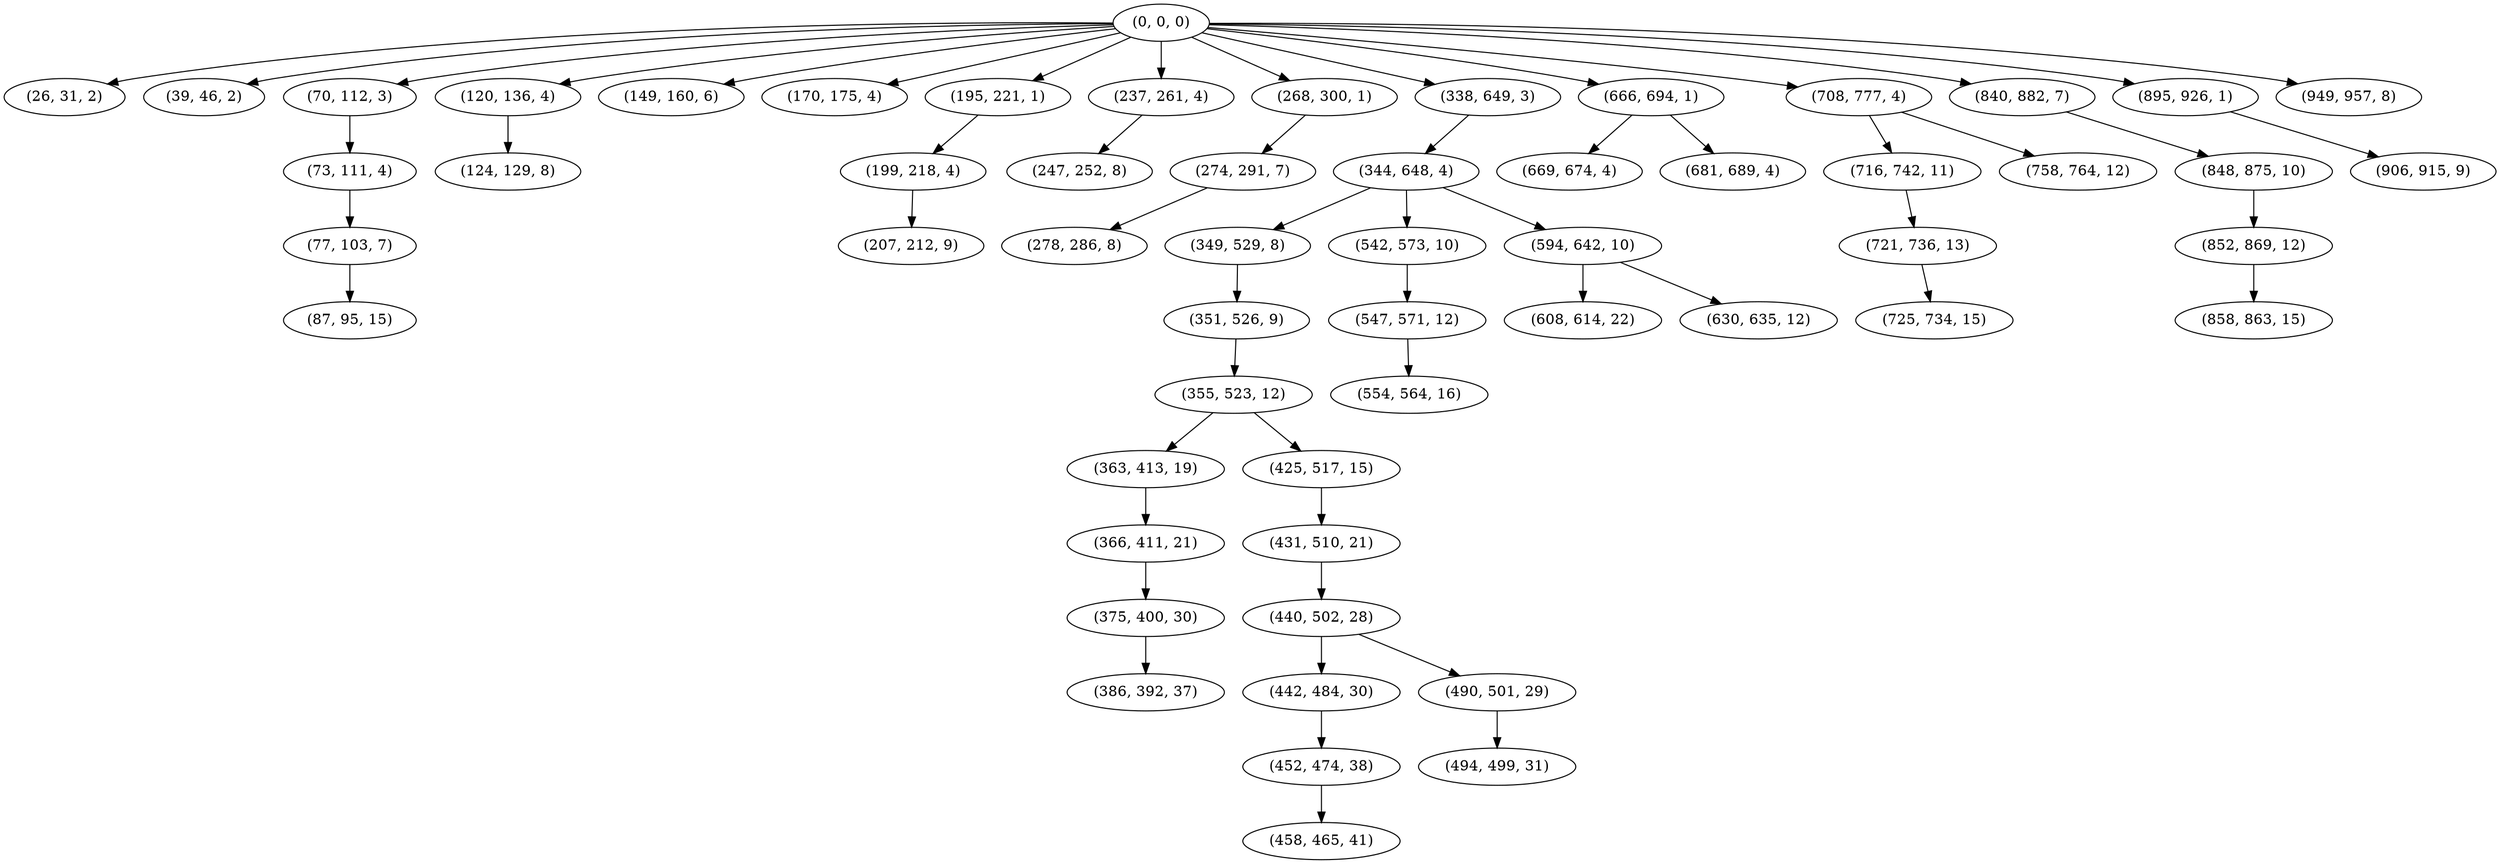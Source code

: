 digraph tree {
    "(0, 0, 0)";
    "(26, 31, 2)";
    "(39, 46, 2)";
    "(70, 112, 3)";
    "(73, 111, 4)";
    "(77, 103, 7)";
    "(87, 95, 15)";
    "(120, 136, 4)";
    "(124, 129, 8)";
    "(149, 160, 6)";
    "(170, 175, 4)";
    "(195, 221, 1)";
    "(199, 218, 4)";
    "(207, 212, 9)";
    "(237, 261, 4)";
    "(247, 252, 8)";
    "(268, 300, 1)";
    "(274, 291, 7)";
    "(278, 286, 8)";
    "(338, 649, 3)";
    "(344, 648, 4)";
    "(349, 529, 8)";
    "(351, 526, 9)";
    "(355, 523, 12)";
    "(363, 413, 19)";
    "(366, 411, 21)";
    "(375, 400, 30)";
    "(386, 392, 37)";
    "(425, 517, 15)";
    "(431, 510, 21)";
    "(440, 502, 28)";
    "(442, 484, 30)";
    "(452, 474, 38)";
    "(458, 465, 41)";
    "(490, 501, 29)";
    "(494, 499, 31)";
    "(542, 573, 10)";
    "(547, 571, 12)";
    "(554, 564, 16)";
    "(594, 642, 10)";
    "(608, 614, 22)";
    "(630, 635, 12)";
    "(666, 694, 1)";
    "(669, 674, 4)";
    "(681, 689, 4)";
    "(708, 777, 4)";
    "(716, 742, 11)";
    "(721, 736, 13)";
    "(725, 734, 15)";
    "(758, 764, 12)";
    "(840, 882, 7)";
    "(848, 875, 10)";
    "(852, 869, 12)";
    "(858, 863, 15)";
    "(895, 926, 1)";
    "(906, 915, 9)";
    "(949, 957, 8)";
    "(0, 0, 0)" -> "(26, 31, 2)";
    "(0, 0, 0)" -> "(39, 46, 2)";
    "(0, 0, 0)" -> "(70, 112, 3)";
    "(0, 0, 0)" -> "(120, 136, 4)";
    "(0, 0, 0)" -> "(149, 160, 6)";
    "(0, 0, 0)" -> "(170, 175, 4)";
    "(0, 0, 0)" -> "(195, 221, 1)";
    "(0, 0, 0)" -> "(237, 261, 4)";
    "(0, 0, 0)" -> "(268, 300, 1)";
    "(0, 0, 0)" -> "(338, 649, 3)";
    "(0, 0, 0)" -> "(666, 694, 1)";
    "(0, 0, 0)" -> "(708, 777, 4)";
    "(0, 0, 0)" -> "(840, 882, 7)";
    "(0, 0, 0)" -> "(895, 926, 1)";
    "(0, 0, 0)" -> "(949, 957, 8)";
    "(70, 112, 3)" -> "(73, 111, 4)";
    "(73, 111, 4)" -> "(77, 103, 7)";
    "(77, 103, 7)" -> "(87, 95, 15)";
    "(120, 136, 4)" -> "(124, 129, 8)";
    "(195, 221, 1)" -> "(199, 218, 4)";
    "(199, 218, 4)" -> "(207, 212, 9)";
    "(237, 261, 4)" -> "(247, 252, 8)";
    "(268, 300, 1)" -> "(274, 291, 7)";
    "(274, 291, 7)" -> "(278, 286, 8)";
    "(338, 649, 3)" -> "(344, 648, 4)";
    "(344, 648, 4)" -> "(349, 529, 8)";
    "(344, 648, 4)" -> "(542, 573, 10)";
    "(344, 648, 4)" -> "(594, 642, 10)";
    "(349, 529, 8)" -> "(351, 526, 9)";
    "(351, 526, 9)" -> "(355, 523, 12)";
    "(355, 523, 12)" -> "(363, 413, 19)";
    "(355, 523, 12)" -> "(425, 517, 15)";
    "(363, 413, 19)" -> "(366, 411, 21)";
    "(366, 411, 21)" -> "(375, 400, 30)";
    "(375, 400, 30)" -> "(386, 392, 37)";
    "(425, 517, 15)" -> "(431, 510, 21)";
    "(431, 510, 21)" -> "(440, 502, 28)";
    "(440, 502, 28)" -> "(442, 484, 30)";
    "(440, 502, 28)" -> "(490, 501, 29)";
    "(442, 484, 30)" -> "(452, 474, 38)";
    "(452, 474, 38)" -> "(458, 465, 41)";
    "(490, 501, 29)" -> "(494, 499, 31)";
    "(542, 573, 10)" -> "(547, 571, 12)";
    "(547, 571, 12)" -> "(554, 564, 16)";
    "(594, 642, 10)" -> "(608, 614, 22)";
    "(594, 642, 10)" -> "(630, 635, 12)";
    "(666, 694, 1)" -> "(669, 674, 4)";
    "(666, 694, 1)" -> "(681, 689, 4)";
    "(708, 777, 4)" -> "(716, 742, 11)";
    "(708, 777, 4)" -> "(758, 764, 12)";
    "(716, 742, 11)" -> "(721, 736, 13)";
    "(721, 736, 13)" -> "(725, 734, 15)";
    "(840, 882, 7)" -> "(848, 875, 10)";
    "(848, 875, 10)" -> "(852, 869, 12)";
    "(852, 869, 12)" -> "(858, 863, 15)";
    "(895, 926, 1)" -> "(906, 915, 9)";
}
